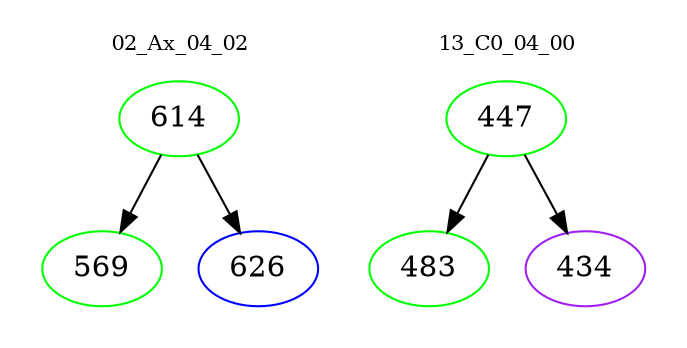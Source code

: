 digraph{
subgraph cluster_0 {
color = white
label = "02_Ax_04_02";
fontsize=10;
T0_614 [label="614", color="green"]
T0_614 -> T0_569 [color="black"]
T0_569 [label="569", color="green"]
T0_614 -> T0_626 [color="black"]
T0_626 [label="626", color="blue"]
}
subgraph cluster_1 {
color = white
label = "13_C0_04_00";
fontsize=10;
T1_447 [label="447", color="green"]
T1_447 -> T1_483 [color="black"]
T1_483 [label="483", color="green"]
T1_447 -> T1_434 [color="black"]
T1_434 [label="434", color="purple"]
}
}
